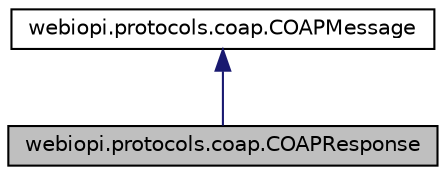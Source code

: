 digraph "webiopi.protocols.coap.COAPResponse"
{
  edge [fontname="Helvetica",fontsize="10",labelfontname="Helvetica",labelfontsize="10"];
  node [fontname="Helvetica",fontsize="10",shape=record];
  Node1 [label="webiopi.protocols.coap.COAPResponse",height=0.2,width=0.4,color="black", fillcolor="grey75", style="filled", fontcolor="black"];
  Node2 -> Node1 [dir="back",color="midnightblue",fontsize="10",style="solid",fontname="Helvetica"];
  Node2 [label="webiopi.protocols.coap.COAPMessage",height=0.2,width=0.4,color="black", fillcolor="white", style="filled",URL="$classwebiopi_1_1protocols_1_1coap_1_1COAPMessage.html"];
}
